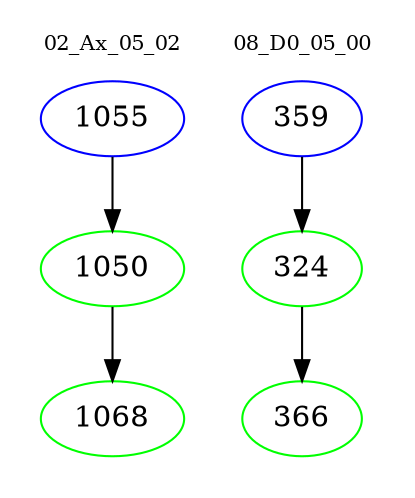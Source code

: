 digraph{
subgraph cluster_0 {
color = white
label = "02_Ax_05_02";
fontsize=10;
T0_1055 [label="1055", color="blue"]
T0_1055 -> T0_1050 [color="black"]
T0_1050 [label="1050", color="green"]
T0_1050 -> T0_1068 [color="black"]
T0_1068 [label="1068", color="green"]
}
subgraph cluster_1 {
color = white
label = "08_D0_05_00";
fontsize=10;
T1_359 [label="359", color="blue"]
T1_359 -> T1_324 [color="black"]
T1_324 [label="324", color="green"]
T1_324 -> T1_366 [color="black"]
T1_366 [label="366", color="green"]
}
}
